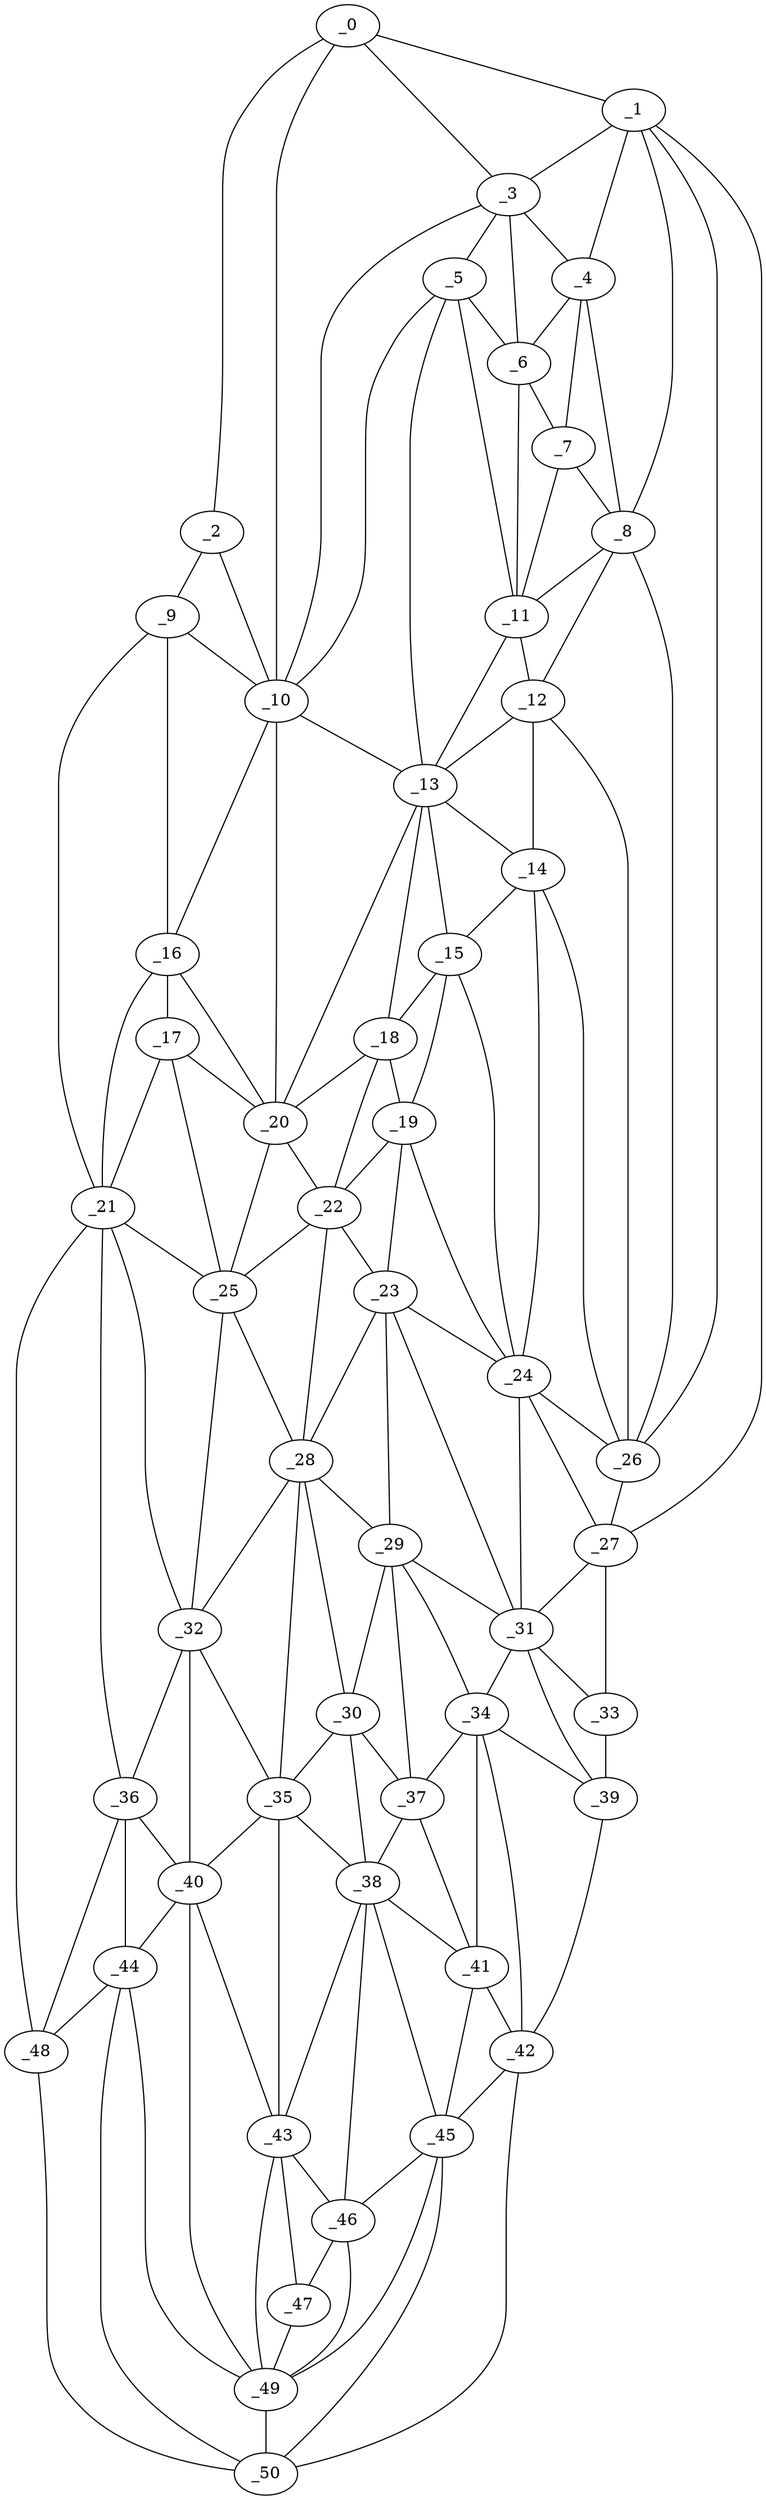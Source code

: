 graph "obj29__350.gxl" {
	_0	 [x=19,
		y=62];
	_1	 [x=23,
		y=80];
	_0 -- _1	 [valence=1];
	_2	 [x=24,
		y=19];
	_0 -- _2	 [valence=1];
	_3	 [x=26,
		y=65];
	_0 -- _3	 [valence=2];
	_10	 [x=36,
		y=48];
	_0 -- _10	 [valence=1];
	_1 -- _3	 [valence=2];
	_4	 [x=28,
		y=76];
	_1 -- _4	 [valence=2];
	_8	 [x=34,
		y=82];
	_1 -- _8	 [valence=2];
	_26	 [x=75,
		y=105];
	_1 -- _26	 [valence=1];
	_27	 [x=79,
		y=108];
	_1 -- _27	 [valence=1];
	_9	 [x=35,
		y=17];
	_2 -- _9	 [valence=1];
	_2 -- _10	 [valence=2];
	_3 -- _4	 [valence=2];
	_5	 [x=32,
		y=64];
	_3 -- _5	 [valence=2];
	_6	 [x=34,
		y=72];
	_3 -- _6	 [valence=2];
	_3 -- _10	 [valence=2];
	_4 -- _6	 [valence=2];
	_7	 [x=34,
		y=77];
	_4 -- _7	 [valence=1];
	_4 -- _8	 [valence=2];
	_5 -- _6	 [valence=1];
	_5 -- _10	 [valence=2];
	_11	 [x=41,
		y=73];
	_5 -- _11	 [valence=2];
	_13	 [x=50,
		y=73];
	_5 -- _13	 [valence=2];
	_6 -- _7	 [valence=2];
	_6 -- _11	 [valence=2];
	_7 -- _8	 [valence=2];
	_7 -- _11	 [valence=1];
	_8 -- _11	 [valence=2];
	_12	 [x=44,
		y=85];
	_8 -- _12	 [valence=2];
	_8 -- _26	 [valence=2];
	_9 -- _10	 [valence=1];
	_16	 [x=56,
		y=28];
	_9 -- _16	 [valence=2];
	_21	 [x=66,
		y=16];
	_9 -- _21	 [valence=1];
	_10 -- _13	 [valence=1];
	_10 -- _16	 [valence=1];
	_20	 [x=65,
		y=35];
	_10 -- _20	 [valence=2];
	_11 -- _12	 [valence=2];
	_11 -- _13	 [valence=1];
	_12 -- _13	 [valence=2];
	_14	 [x=51,
		y=86];
	_12 -- _14	 [valence=1];
	_12 -- _26	 [valence=2];
	_13 -- _14	 [valence=1];
	_15	 [x=55,
		y=85];
	_13 -- _15	 [valence=1];
	_18	 [x=61,
		y=75];
	_13 -- _18	 [valence=2];
	_13 -- _20	 [valence=2];
	_14 -- _15	 [valence=1];
	_24	 [x=74,
		y=101];
	_14 -- _24	 [valence=2];
	_14 -- _26	 [valence=2];
	_15 -- _18	 [valence=2];
	_19	 [x=62,
		y=84];
	_15 -- _19	 [valence=1];
	_15 -- _24	 [valence=2];
	_17	 [x=60,
		y=28];
	_16 -- _17	 [valence=2];
	_16 -- _20	 [valence=2];
	_16 -- _21	 [valence=2];
	_17 -- _20	 [valence=2];
	_17 -- _21	 [valence=2];
	_25	 [x=75,
		y=34];
	_17 -- _25	 [valence=2];
	_18 -- _19	 [valence=2];
	_18 -- _20	 [valence=1];
	_22	 [x=70,
		y=73];
	_18 -- _22	 [valence=2];
	_19 -- _22	 [valence=2];
	_23	 [x=74,
		y=86];
	_19 -- _23	 [valence=1];
	_19 -- _24	 [valence=1];
	_20 -- _22	 [valence=2];
	_20 -- _25	 [valence=2];
	_21 -- _25	 [valence=1];
	_32	 [x=93,
		y=38];
	_21 -- _32	 [valence=2];
	_36	 [x=98,
		y=37];
	_21 -- _36	 [valence=2];
	_48	 [x=119,
		y=40];
	_21 -- _48	 [valence=1];
	_22 -- _23	 [valence=1];
	_22 -- _25	 [valence=1];
	_28	 [x=83,
		y=72];
	_22 -- _28	 [valence=2];
	_23 -- _24	 [valence=2];
	_23 -- _28	 [valence=2];
	_29	 [x=90,
		y=84];
	_23 -- _29	 [valence=2];
	_31	 [x=91,
		y=102];
	_23 -- _31	 [valence=2];
	_24 -- _26	 [valence=1];
	_24 -- _27	 [valence=2];
	_24 -- _31	 [valence=1];
	_25 -- _28	 [valence=2];
	_25 -- _32	 [valence=2];
	_26 -- _27	 [valence=2];
	_27 -- _31	 [valence=2];
	_33	 [x=93,
		y=107];
	_27 -- _33	 [valence=1];
	_28 -- _29	 [valence=1];
	_30	 [x=91,
		y=75];
	_28 -- _30	 [valence=2];
	_28 -- _32	 [valence=1];
	_35	 [x=97,
		y=65];
	_28 -- _35	 [valence=1];
	_29 -- _30	 [valence=2];
	_29 -- _31	 [valence=2];
	_34	 [x=95,
		y=93];
	_29 -- _34	 [valence=1];
	_37	 [x=100,
		y=80];
	_29 -- _37	 [valence=2];
	_30 -- _35	 [valence=2];
	_30 -- _37	 [valence=2];
	_38	 [x=102,
		y=70];
	_30 -- _38	 [valence=1];
	_31 -- _33	 [valence=2];
	_31 -- _34	 [valence=2];
	_39	 [x=103,
		y=103];
	_31 -- _39	 [valence=2];
	_32 -- _35	 [valence=2];
	_32 -- _36	 [valence=1];
	_40	 [x=105,
		y=46];
	_32 -- _40	 [valence=2];
	_33 -- _39	 [valence=1];
	_34 -- _37	 [valence=2];
	_34 -- _39	 [valence=2];
	_41	 [x=106,
		y=79];
	_34 -- _41	 [valence=2];
	_42	 [x=107,
		y=100];
	_34 -- _42	 [valence=1];
	_35 -- _38	 [valence=1];
	_35 -- _40	 [valence=2];
	_43	 [x=111,
		y=66];
	_35 -- _43	 [valence=2];
	_36 -- _40	 [valence=2];
	_44	 [x=113,
		y=45];
	_36 -- _44	 [valence=2];
	_36 -- _48	 [valence=2];
	_37 -- _38	 [valence=1];
	_37 -- _41	 [valence=2];
	_38 -- _41	 [valence=2];
	_38 -- _43	 [valence=2];
	_45	 [x=113,
		y=75];
	_38 -- _45	 [valence=1];
	_46	 [x=114,
		y=70];
	_38 -- _46	 [valence=1];
	_39 -- _42	 [valence=1];
	_40 -- _43	 [valence=2];
	_40 -- _44	 [valence=1];
	_49	 [x=120,
		y=56];
	_40 -- _49	 [valence=1];
	_41 -- _42	 [valence=2];
	_41 -- _45	 [valence=1];
	_42 -- _45	 [valence=2];
	_50	 [x=123,
		y=50];
	_42 -- _50	 [valence=1];
	_43 -- _46	 [valence=2];
	_47	 [x=115,
		y=65];
	_43 -- _47	 [valence=2];
	_43 -- _49	 [valence=2];
	_44 -- _48	 [valence=1];
	_44 -- _49	 [valence=2];
	_44 -- _50	 [valence=1];
	_45 -- _46	 [valence=2];
	_45 -- _49	 [valence=1];
	_45 -- _50	 [valence=1];
	_46 -- _47	 [valence=2];
	_46 -- _49	 [valence=2];
	_47 -- _49	 [valence=1];
	_48 -- _50	 [valence=1];
	_49 -- _50	 [valence=2];
}
